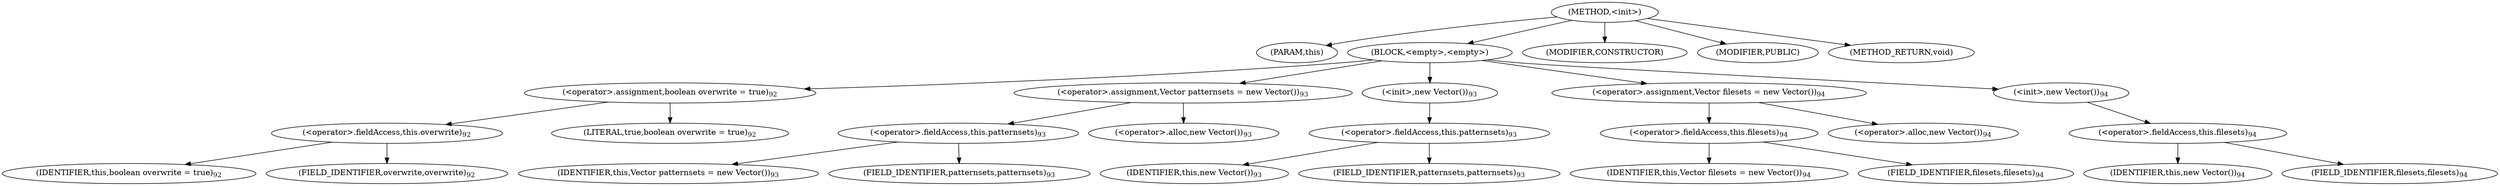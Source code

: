 digraph "&lt;init&gt;" {  
"659" [label = <(METHOD,&lt;init&gt;)> ]
"660" [label = <(PARAM,this)> ]
"661" [label = <(BLOCK,&lt;empty&gt;,&lt;empty&gt;)> ]
"662" [label = <(&lt;operator&gt;.assignment,boolean overwrite = true)<SUB>92</SUB>> ]
"663" [label = <(&lt;operator&gt;.fieldAccess,this.overwrite)<SUB>92</SUB>> ]
"664" [label = <(IDENTIFIER,this,boolean overwrite = true)<SUB>92</SUB>> ]
"665" [label = <(FIELD_IDENTIFIER,overwrite,overwrite)<SUB>92</SUB>> ]
"666" [label = <(LITERAL,true,boolean overwrite = true)<SUB>92</SUB>> ]
"667" [label = <(&lt;operator&gt;.assignment,Vector patternsets = new Vector())<SUB>93</SUB>> ]
"668" [label = <(&lt;operator&gt;.fieldAccess,this.patternsets)<SUB>93</SUB>> ]
"669" [label = <(IDENTIFIER,this,Vector patternsets = new Vector())<SUB>93</SUB>> ]
"670" [label = <(FIELD_IDENTIFIER,patternsets,patternsets)<SUB>93</SUB>> ]
"671" [label = <(&lt;operator&gt;.alloc,new Vector())<SUB>93</SUB>> ]
"672" [label = <(&lt;init&gt;,new Vector())<SUB>93</SUB>> ]
"673" [label = <(&lt;operator&gt;.fieldAccess,this.patternsets)<SUB>93</SUB>> ]
"674" [label = <(IDENTIFIER,this,new Vector())<SUB>93</SUB>> ]
"675" [label = <(FIELD_IDENTIFIER,patternsets,patternsets)<SUB>93</SUB>> ]
"676" [label = <(&lt;operator&gt;.assignment,Vector filesets = new Vector())<SUB>94</SUB>> ]
"677" [label = <(&lt;operator&gt;.fieldAccess,this.filesets)<SUB>94</SUB>> ]
"678" [label = <(IDENTIFIER,this,Vector filesets = new Vector())<SUB>94</SUB>> ]
"679" [label = <(FIELD_IDENTIFIER,filesets,filesets)<SUB>94</SUB>> ]
"680" [label = <(&lt;operator&gt;.alloc,new Vector())<SUB>94</SUB>> ]
"681" [label = <(&lt;init&gt;,new Vector())<SUB>94</SUB>> ]
"682" [label = <(&lt;operator&gt;.fieldAccess,this.filesets)<SUB>94</SUB>> ]
"683" [label = <(IDENTIFIER,this,new Vector())<SUB>94</SUB>> ]
"684" [label = <(FIELD_IDENTIFIER,filesets,filesets)<SUB>94</SUB>> ]
"685" [label = <(MODIFIER,CONSTRUCTOR)> ]
"686" [label = <(MODIFIER,PUBLIC)> ]
"687" [label = <(METHOD_RETURN,void)> ]
  "659" -> "660" 
  "659" -> "661" 
  "659" -> "685" 
  "659" -> "686" 
  "659" -> "687" 
  "661" -> "662" 
  "661" -> "667" 
  "661" -> "672" 
  "661" -> "676" 
  "661" -> "681" 
  "662" -> "663" 
  "662" -> "666" 
  "663" -> "664" 
  "663" -> "665" 
  "667" -> "668" 
  "667" -> "671" 
  "668" -> "669" 
  "668" -> "670" 
  "672" -> "673" 
  "673" -> "674" 
  "673" -> "675" 
  "676" -> "677" 
  "676" -> "680" 
  "677" -> "678" 
  "677" -> "679" 
  "681" -> "682" 
  "682" -> "683" 
  "682" -> "684" 
}
